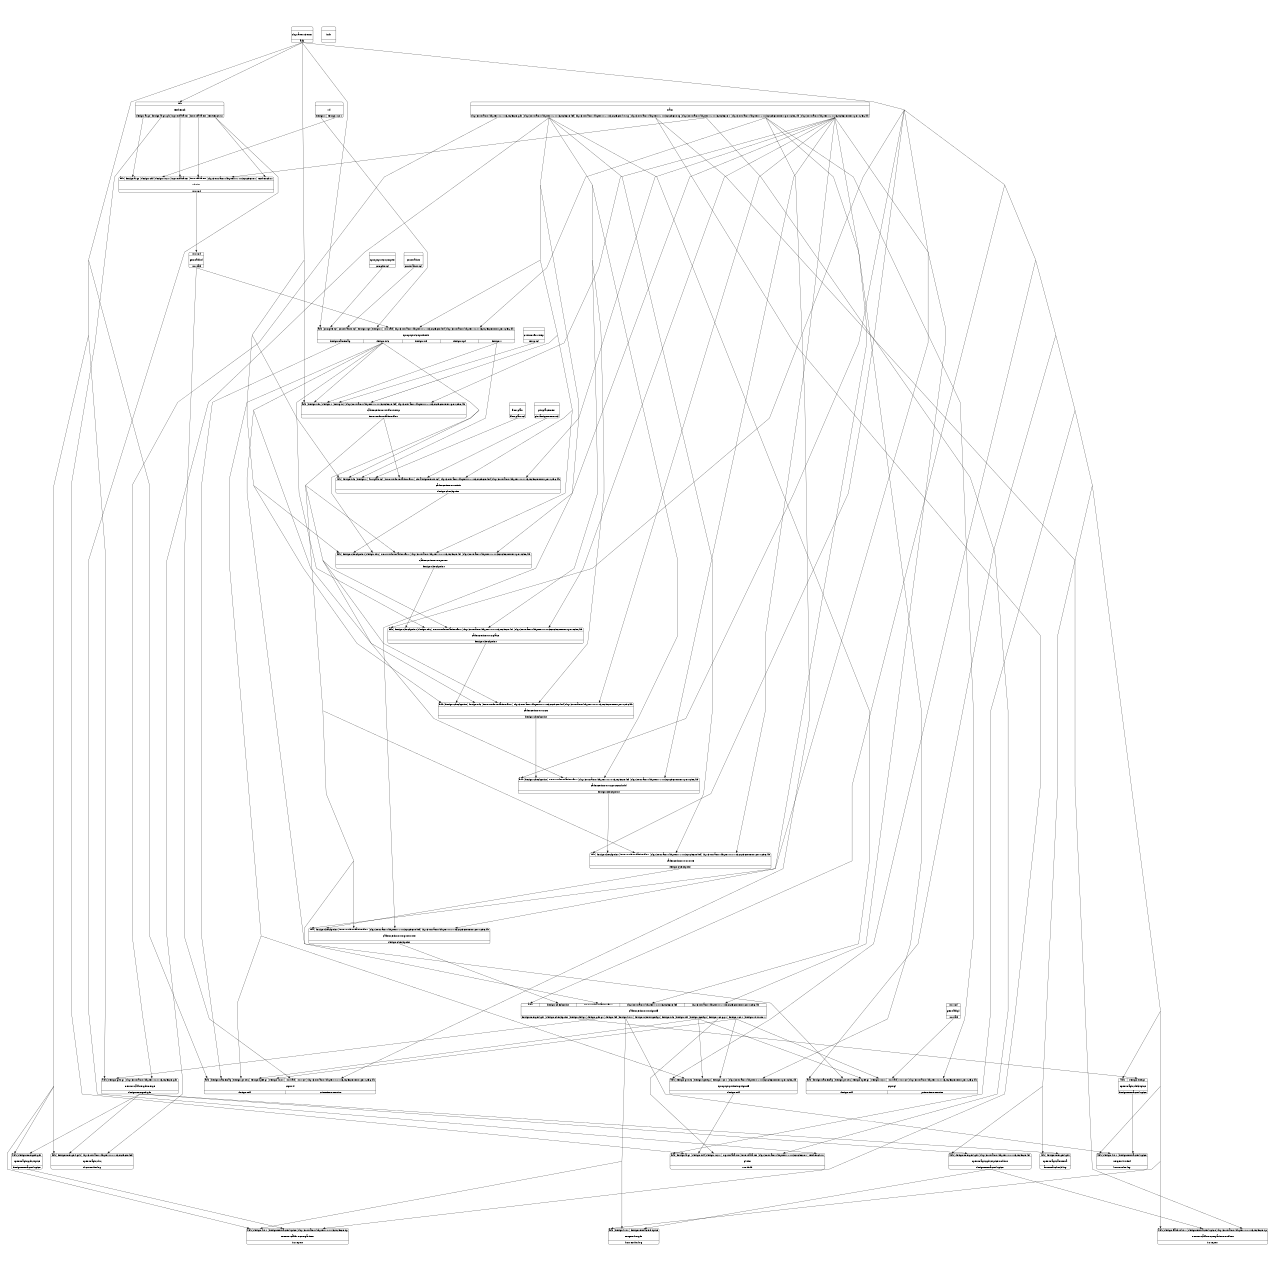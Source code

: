 digraph {
label="";
labelloc="t";
fontsize=60;
size="8.5;11";
ratio="fill";
margin=0;
pad=1;
rankdir="TB";
concentrate=true;
splines=polyline;
center=true;
nodesep=1.2;
ranksep=0.8;
cadence_innovus_cts [ fontsize=24, width=2, penwidth=2, shape=Mrecord, label="{ { <i_adk> adk | <i_design_checkpoint> design.checkpoint | <i_design_sdc> design.sdc | <i_innovus_foundation_flow> innovus-foundation-flow | <i_sky130_sram_1kbyte_1rw1r_32x256_8_lef> sky130_sram_1kbyte_1rw1r_32x256_8.lef | <i_sky130_sram_1kbyte_1rw1r_32x256_8_TT_1p8V_25C_lib> sky130_sram_1kbyte_1rw1r_32x256_8_TT_1p8V_25C.lib } | \n
cadence-innovus-cts

\n\n | { <o_design_checkpoint> design.checkpoint } }", color=black ];
cadence_innovus_flowsetup [ fontsize=24, width=2, penwidth=2, shape=Mrecord, label="{ { <i_adk> adk | <i_design_sdc> design.sdc | <i_design_v> design.v | <i_setup_tcl> setup.tcl | <i_sky130_sram_1kbyte_1rw1r_32x256_8_lef> sky130_sram_1kbyte_1rw1r_32x256_8.lef | <i_sky130_sram_1kbyte_1rw1r_32x256_8_TT_1p8V_25C_lib> sky130_sram_1kbyte_1rw1r_32x256_8_TT_1p8V_25C.lib } | \n
cadence-innovus-flowsetup

\n\n | { <o_innovus_foundation_flow> innovus-foundation-flow } }", color=black ];
cadence_innovus_init [ fontsize=24, width=2, penwidth=2, shape=Mrecord, label="{ { <i_adk> adk | <i_design_sdc> design.sdc | <i_design_v> design.v | <i_floorplan_tcl> floorplan.tcl | <i_innovus_foundation_flow> innovus-foundation-flow | <i_pin_assignments_tcl> pin-assignments.tcl | <i_sky130_sram_1kbyte_1rw1r_32x256_8_lef> sky130_sram_1kbyte_1rw1r_32x256_8.lef | <i_sky130_sram_1kbyte_1rw1r_32x256_8_TT_1p8V_25C_lib> sky130_sram_1kbyte_1rw1r_32x256_8_TT_1p8V_25C.lib } | \n
cadence-innovus-init

\n\n | { <o_design_checkpoint> design.checkpoint } }", color=black ];
cadence_innovus_place [ fontsize=24, width=2, penwidth=2, shape=Mrecord, label="{ { <i_adk> adk | <i_design_checkpoint> design.checkpoint | <i_design_sdc> design.sdc | <i_innovus_foundation_flow> innovus-foundation-flow | <i_sky130_sram_1kbyte_1rw1r_32x256_8_lef> sky130_sram_1kbyte_1rw1r_32x256_8.lef | <i_sky130_sram_1kbyte_1rw1r_32x256_8_TT_1p8V_25C_lib> sky130_sram_1kbyte_1rw1r_32x256_8_TT_1p8V_25C.lib } | \n
cadence-innovus-place

\n\n | { <o_design_checkpoint> design.checkpoint } }", color=black ];
cadence_innovus_postcts_hold [ fontsize=24, width=2, penwidth=2, shape=Mrecord, label="{ { <i_adk> adk | <i_design_checkpoint> design.checkpoint | <i_innovus_foundation_flow> innovus-foundation-flow | <i_sky130_sram_1kbyte_1rw1r_32x256_8_lef> sky130_sram_1kbyte_1rw1r_32x256_8.lef | <i_sky130_sram_1kbyte_1rw1r_32x256_8_TT_1p8V_25C_lib> sky130_sram_1kbyte_1rw1r_32x256_8_TT_1p8V_25C.lib } | \n
cadence-innovus-postcts_hold

\n\n | { <o_design_checkpoint> design.checkpoint } }", color=black ];
cadence_innovus_postroute [ fontsize=24, width=2, penwidth=2, shape=Mrecord, label="{ { <i_adk> adk | <i_design_checkpoint> design.checkpoint | <i_innovus_foundation_flow> innovus-foundation-flow | <i_sky130_sram_1kbyte_1rw1r_32x256_8_lef> sky130_sram_1kbyte_1rw1r_32x256_8.lef | <i_sky130_sram_1kbyte_1rw1r_32x256_8_TT_1p8V_25C_lib> sky130_sram_1kbyte_1rw1r_32x256_8_TT_1p8V_25C.lib } | \n
cadence-innovus-postroute

\n\n | { <o_design_checkpoint> design.checkpoint } }", color=black ];
cadence_innovus_power [ fontsize=24, width=2, penwidth=2, shape=Mrecord, label="{ { <i_adk> adk | <i_design_checkpoint> design.checkpoint | <i_design_sdc> design.sdc | <i_innovus_foundation_flow> innovus-foundation-flow | <i_sky130_sram_1kbyte_1rw1r_32x256_8_lef> sky130_sram_1kbyte_1rw1r_32x256_8.lef | <i_sky130_sram_1kbyte_1rw1r_32x256_8_TT_1p8V_25C_lib> sky130_sram_1kbyte_1rw1r_32x256_8_TT_1p8V_25C.lib } | \n
cadence-innovus-power

\n\n | { <o_design_checkpoint> design.checkpoint } }", color=black ];
cadence_innovus_route [ fontsize=24, width=2, penwidth=2, shape=Mrecord, label="{ { <i_adk> adk | <i_design_checkpoint> design.checkpoint | <i_innovus_foundation_flow> innovus-foundation-flow | <i_sky130_sram_1kbyte_1rw1r_32x256_8_lef> sky130_sram_1kbyte_1rw1r_32x256_8.lef | <i_sky130_sram_1kbyte_1rw1r_32x256_8_TT_1p8V_25C_lib> sky130_sram_1kbyte_1rw1r_32x256_8_TT_1p8V_25C.lib } | \n
cadence-innovus-route

\n\n | { <o_design_checkpoint> design.checkpoint } }", color=black ];
cadence_innovus_signoff [ fontsize=24, width=2, penwidth=2, shape=Mrecord, label="{ { <i_adk> adk | <i_design_checkpoint> design.checkpoint | <i_innovus_foundation_flow> innovus-foundation-flow | <i_sky130_sram_1kbyte_1rw1r_32x256_8_lef> sky130_sram_1kbyte_1rw1r_32x256_8.lef | <i_sky130_sram_1kbyte_1rw1r_32x256_8_TT_1p8V_25C_lib> sky130_sram_1kbyte_1rw1r_32x256_8_TT_1p8V_25C.lib } | \n
cadence-innovus-signoff

\n\n | { <o_design_merged_gds> design-merged.gds | <o_design_checkpoint> design.checkpoint | <o_design_def_gz> design.def.gz | <o_design_gds_gz> design.gds.gz | <o_design_lef> design.lef | <o_design_lvs_v> design.lvs.v | <o_design_rcbest_spef_gz> design.rcbest.spef.gz | <o_design_sdc> design.sdc | <o_design_sdf> design.sdf | <o_design_spef_gz> design.spef.gz | <o_design_vcs_pg_v> design.vcs.pg.v | <o_design_vcs_v> design.vcs.v | <o_design_virtuoso_v> design.virtuoso.v } }", color=black ];
constraints [ fontsize=24, width=2, penwidth=2, shape=Mrecord, label="{ {  } | \n
constraints

\n\n | { <o_constraints_tcl> constraints.tcl } }", color=black ];
custom_flowstep [ fontsize=24, width=2, penwidth=2, shape=Mrecord, label="{ {  } | \n
custom-flowstep

\n\n | { <o_setup_tcl> setup.tcl } }", color=black ];
floorplan [ fontsize=24, width=2, penwidth=2, shape=Mrecord, label="{ {  } | \n
floorplan

\n\n | { <o_floorplan_tcl> floorplan.tcl } }", color=black ];
gen_saif_gl [ fontsize=24, width=2, penwidth=2, shape=Mrecord, label="{ { <i_run_vcd> run.vcd } | \n
gen-saif-gl

\n\n | { <o_run_saif> run.saif } }", color=black ];
gen_saif_rtl [ fontsize=24, width=2, penwidth=2, shape=Mrecord, label="{ { <i_run_vcd> run.vcd } | \n
gen-saif-rtl

\n\n | { <o_run_saif> run.saif } }", color=black ];
gl_sim [ fontsize=24, width=2, penwidth=2, shape=Mrecord, label="{ { <i_adk> adk | <i_design_args> design.args | <i_design_sdf> design.sdf | <i_design_vcs_v> design.vcs.v | <i_input_data_txt> input_data.txt | <i_instr_data_txt> instr_data.txt | <i_sky130_sram_1kbyte_1rw1r_32x256_8_v> sky130_sram_1kbyte_1rw1r_32x256_8.v | <i_testbench_sv> testbench.sv } | \n
gl-sim

\n\n | { <o_run_fsdb> run.fsdb } }", color=black ];
info [ fontsize=24, width=2, penwidth=2, shape=Mrecord, label="{ {  } | \n
info

\n\n | {  } }", color=black ];
mentor_calibre_comparison [ fontsize=24, width=2, penwidth=2, shape=Mrecord, label="{ { <i_adk> adk | <i_design_lvs_v> design.lvs.v | <i_design_extracted_spice> design_extracted.spice | <i_sky130_sram_1kbyte_1rw1r_32x256_8_sp> sky130_sram_1kbyte_1rw1r_32x256_8.sp } | \n
mentor-calibre-comparison

\n\n | { <o_lvs_report> lvs.report } }", color=black ];
mentor_calibre_comparison_nobbox [ fontsize=24, width=2, penwidth=2, shape=Mrecord, label="{ { <i_adk> adk | <i_design_flatbuslvs_v> design.flatbuslvs.v | <i_design_extracted_spice> design_extracted.spice | <i_sky130_sram_1kbyte_1rw1r_32x256_8_sp> sky130_sram_1kbyte_1rw1r_32x256_8.sp } | \n
mentor-calibre-comparison-nobbox

\n\n | { <o_lvs_report> lvs.report } }", color=black ];
mentor_calibre_gdsmerge [ fontsize=24, width=2, penwidth=2, shape=Mrecord, label="{ { <i_adk> adk | <i_design_gds_gz> design.gds.gz | <i_sky130_sram_1kbyte_1rw1r_32x256_8_gds> sky130_sram_1kbyte_1rw1r_32x256_8.gds } | \n
mentor-calibre-gdsmerge

\n\n | { <o_design_merged_gds> design_merged.gds } }", color=black ];
netgen_lvs_def [ fontsize=24, width=2, penwidth=2, shape=Mrecord, label="{ { <i_adk> adk | <i_design_lvs_v> design.lvs.v | <i_design_extracted_spice> design_extracted.spice } | \n
netgen-lvs-def

\n\n | { <o_lvs_results_log> lvs_results.log } }", color=black ];
netgen_lvs_gds [ fontsize=24, width=2, penwidth=2, shape=Mrecord, label="{ { <i_adk> adk | <i_design_lvs_v> design.lvs.v | <i_design_extracted_spice> design_extracted.spice } | \n
netgen-lvs-gds

\n\n | { <o_lvs_results_log> lvs_results.log } }", color=black ];
open_magic_antenna [ fontsize=24, width=2, penwidth=2, shape=Mrecord, label="{ { <i_adk> adk | <i_design_merged_gds> design_merged.gds } | \n
open-magic-antenna

\n\n | { <o_antenna_check_log> antenna_check.log } }", color=black ];
open_magic_def2spice [ fontsize=24, width=2, penwidth=2, shape=Mrecord, label="{ { <i_adk> adk | <i_design_def_gz> design.def.gz } | \n
open-magic-def2spice

\n\n | { <o_design_extracted_spice> design_extracted.spice } }", color=black ];
open_magic_drc [ fontsize=24, width=2, penwidth=2, shape=Mrecord, label="{ { <i_adk> adk | <i_design_merged_gds> design_merged.gds | <i_sky130_sram_1kbyte_1rw1r_32x256_8_lef> sky130_sram_1kbyte_1rw1r_32x256_8.lef } | \n
open-magic-drc

\n\n | { <o_drc_results_log> drc_results.log } }", color=black ];
open_magic_gds2spice [ fontsize=24, width=2, penwidth=2, shape=Mrecord, label="{ { <i_adk> adk | <i_design_merged_gds> design_merged.gds } | \n
open-magic-gds2spice

\n\n | { <o_design_extracted_spice> design_extracted.spice } }", color=black ];
open_magic_gds2spice_nobbox [ fontsize=24, width=2, penwidth=2, shape=Mrecord, label="{ { <i_adk> adk | <i_design_merged_gds> design_merged.gds | <i_sky130_sram_1kbyte_1rw1r_32x256_8_lef> sky130_sram_1kbyte_1rw1r_32x256_8.lef } | \n
open-magic-gds2spice-nobbox

\n\n | { <o_design_extracted_spice> design_extracted.spice } }", color=black ];
pin_placement [ fontsize=24, width=2, penwidth=2, shape=Mrecord, label="{ {  } | \n
pin-placement

\n\n | { <o_pin_assignments_tcl> pin-assignments.tcl } }", color=black ];
ptpx_gl [ fontsize=24, width=2, penwidth=2, shape=Mrecord, label="{ { <i_adk> adk | <i_design_namemap> design.namemap | <i_design_pt_sdc> design.pt.sdc | <i_design_spef_gz> design.spef.gz | <i_design_vcs_v> design.vcs.v | <i_run_saif> run.saif | <i_run_vcd> run.vcd | <i_sky130_sram_1kbyte_1rw1r_32x256_8_TT_1p8V_25C_db> sky130_sram_1kbyte_1rw1r_32x256_8_TT_1p8V_25C.db } | \n
ptpx-gl

\n\n | { <o_design_sdf> design.sdf | <o_primetime_session> primetime.session } }", color=black ];
ptpx_rtl [ fontsize=24, width=2, penwidth=2, shape=Mrecord, label="{ { <i_adk> adk | <i_design_namemap> design.namemap | <i_design_pt_sdc> design.pt.sdc | <i_design_spef_gz> design.spef.gz | <i_design_vcs_v> design.vcs.v | <i_run_saif> run.saif | <i_run_vcd> run.vcd | <i_sky130_sram_1kbyte_1rw1r_32x256_8_TT_1p8V_25C_db> sky130_sram_1kbyte_1rw1r_32x256_8_TT_1p8V_25C.db } | \n
ptpx-rtl

\n\n | { <o_design_sdf> design.sdf | <o_primetime_session> primetime.session } }", color=black ];
rtl [ fontsize=24, width=2, penwidth=2, shape=Mrecord, label="{ {  } | \n
rtl

\n\n | { <o_design_v> design.v | <o_design_vcs_v> design.vcs.v } }", color=black ];
rtl_sim [ fontsize=24, width=2, penwidth=2, shape=Mrecord, label="{ { <i_adk> adk | <i_design_args> design.args | <i_design_sdf> design.sdf | <i_design_vcs_v> design.vcs.v | <i_input_data_txt> input_data.txt | <i_instr_data_txt> instr_data.txt | <i_sky130_sram_1kbyte_1rw1r_32x256_8_v> sky130_sram_1kbyte_1rw1r_32x256_8.v | <i_testbench_sv> testbench.sv } | \n
rtl-sim

\n\n | { <o_run_vcd> run.vcd } }", color=black ];
skywater_130nm [ fontsize=24, width=2, penwidth=2, shape=Mrecord, label="{ {  } | \n
skywater-130nm

\n\n | { <o_adk> adk } }", color=black ];
sram [ fontsize=24, width=2, penwidth=2, shape=Mrecord, label="{ {  } | \n
sram

\n\n | { <o_sky130_sram_1kbyte_1rw1r_32x256_8_gds> sky130_sram_1kbyte_1rw1r_32x256_8.gds | <o_sky130_sram_1kbyte_1rw1r_32x256_8_lef> sky130_sram_1kbyte_1rw1r_32x256_8.lef | <o_sky130_sram_1kbyte_1rw1r_32x256_8_lvs_sp> sky130_sram_1kbyte_1rw1r_32x256_8.lvs.sp | <o_sky130_sram_1kbyte_1rw1r_32x256_8_sp> sky130_sram_1kbyte_1rw1r_32x256_8.sp | <o_sky130_sram_1kbyte_1rw1r_32x256_8_v> sky130_sram_1kbyte_1rw1r_32x256_8.v | <o_sky130_sram_1kbyte_1rw1r_32x256_8_TT_1p8V_25C_db> sky130_sram_1kbyte_1rw1r_32x256_8_TT_1p8V_25C.db | <o_sky130_sram_1kbyte_1rw1r_32x256_8_TT_1p8V_25C_lib> sky130_sram_1kbyte_1rw1r_32x256_8_TT_1p8V_25C.lib } }", color=black ];
synopsys_dc_compile [ fontsize=24, width=2, penwidth=2, shape=Mrecord, label="{ {  } | \n
synopsys-dc-compile

\n\n | { <o_compile_tcl> compile.tcl } }", color=black ];
synopsys_dc_synthesis [ fontsize=24, width=2, penwidth=2, shape=Mrecord, label="{ { <i_adk> adk | <i_compile_tcl> compile.tcl | <i_constraints_tcl> constraints.tcl | <i_design_upf> design.upf | <i_design_v> design.v | <i_run_saif> run.saif | <i_sky130_sram_1kbyte_1rw1r_32x256_8_lef> sky130_sram_1kbyte_1rw1r_32x256_8.lef | <i_sky130_sram_1kbyte_1rw1r_32x256_8_TT_1p8V_25C_db> sky130_sram_1kbyte_1rw1r_32x256_8_TT_1p8V_25C.db } | \n
synopsys-dc-synthesis

\n\n | { <o_design_namemap> design.namemap | <o_design_sdc> design.sdc | <o_design_svf> design.svf | <o_design_upf> design.upf | <o_design_v> design.v } }", color=black ];
synopsys_pt_timing_signoff [ fontsize=24, width=2, penwidth=2, shape=Mrecord, label="{ { <i_adk> adk | <i_design_pt_sdc> design.pt.sdc | <i_design_spef_gz> design.spef.gz | <i_design_vcs_v> design.vcs.v | <i_sky130_sram_1kbyte_1rw1r_32x256_8_TT_1p8V_25C_db> sky130_sram_1kbyte_1rw1r_32x256_8_TT_1p8V_25C.db } | \n
synopsys-pt-timing-signoff

\n\n | { <o_design_sdf> design.sdf } }", color=black ];
testbench [ fontsize=24, width=2, penwidth=2, shape=Mrecord, label="{ { <i_adk> adk } | \n
testbench

\n\n | { <o_design_args> design.args | <o_design_args_gls> design.args.gls | <o_input_data_txt> input_data.txt | <o_instr_data_txt> instr_data.txt | <o_testbench_sv> testbench.sv } }", color=black ];
skywater_130nm:o_adk:s -> cadence_innovus_cts:i_adk:n [ arrowsize=2, penwidth=2 ];
cadence_innovus_place:o_design_checkpoint:s -> cadence_innovus_cts:i_design_checkpoint:n [ arrowsize=2, penwidth=2 ];
synopsys_dc_synthesis:o_design_sdc:s -> cadence_innovus_cts:i_design_sdc:n [ arrowsize=2, penwidth=2 ];
cadence_innovus_flowsetup:o_innovus_foundation_flow:s -> cadence_innovus_cts:i_innovus_foundation_flow:n [ arrowsize=2, penwidth=2 ];
sram:o_sky130_sram_1kbyte_1rw1r_32x256_8_lef:s -> cadence_innovus_cts:i_sky130_sram_1kbyte_1rw1r_32x256_8_lef:n [ arrowsize=2, penwidth=2 ];
sram:o_sky130_sram_1kbyte_1rw1r_32x256_8_TT_1p8V_25C_lib:s -> cadence_innovus_cts:i_sky130_sram_1kbyte_1rw1r_32x256_8_TT_1p8V_25C_lib:n [ arrowsize=2, penwidth=2 ];
skywater_130nm:o_adk:s -> cadence_innovus_flowsetup:i_adk:n [ arrowsize=2, penwidth=2 ];
synopsys_dc_synthesis:o_design_sdc:s -> cadence_innovus_flowsetup:i_design_sdc:n [ arrowsize=2, penwidth=2 ];
synopsys_dc_synthesis:o_design_v:s -> cadence_innovus_flowsetup:i_design_v:n [ arrowsize=2, penwidth=2 ];
custom_flowstep:o_setup_tcl:s -> cadence_innovus_flowsetup:i_setup_tcl:n [ arrowsize=2, penwidth=2 ];
sram:o_sky130_sram_1kbyte_1rw1r_32x256_8_lef:s -> cadence_innovus_flowsetup:i_sky130_sram_1kbyte_1rw1r_32x256_8_lef:n [ arrowsize=2, penwidth=2 ];
sram:o_sky130_sram_1kbyte_1rw1r_32x256_8_TT_1p8V_25C_lib:s -> cadence_innovus_flowsetup:i_sky130_sram_1kbyte_1rw1r_32x256_8_TT_1p8V_25C_lib:n [ arrowsize=2, penwidth=2 ];
skywater_130nm:o_adk:s -> cadence_innovus_init:i_adk:n [ arrowsize=2, penwidth=2 ];
synopsys_dc_synthesis:o_design_sdc:s -> cadence_innovus_init:i_design_sdc:n [ arrowsize=2, penwidth=2 ];
synopsys_dc_synthesis:o_design_v:s -> cadence_innovus_init:i_design_v:n [ arrowsize=2, penwidth=2 ];
floorplan:o_floorplan_tcl:s -> cadence_innovus_init:i_floorplan_tcl:n [ arrowsize=2, penwidth=2 ];
cadence_innovus_flowsetup:o_innovus_foundation_flow:s -> cadence_innovus_init:i_innovus_foundation_flow:n [ arrowsize=2, penwidth=2 ];
pin_placement:o_pin_assignments_tcl:s -> cadence_innovus_init:i_pin_assignments_tcl:n [ arrowsize=2, penwidth=2 ];
sram:o_sky130_sram_1kbyte_1rw1r_32x256_8_lef:s -> cadence_innovus_init:i_sky130_sram_1kbyte_1rw1r_32x256_8_lef:n [ arrowsize=2, penwidth=2 ];
sram:o_sky130_sram_1kbyte_1rw1r_32x256_8_TT_1p8V_25C_lib:s -> cadence_innovus_init:i_sky130_sram_1kbyte_1rw1r_32x256_8_TT_1p8V_25C_lib:n [ arrowsize=2, penwidth=2 ];
skywater_130nm:o_adk:s -> cadence_innovus_place:i_adk:n [ arrowsize=2, penwidth=2 ];
cadence_innovus_power:o_design_checkpoint:s -> cadence_innovus_place:i_design_checkpoint:n [ arrowsize=2, penwidth=2 ];
synopsys_dc_synthesis:o_design_sdc:s -> cadence_innovus_place:i_design_sdc:n [ arrowsize=2, penwidth=2 ];
cadence_innovus_flowsetup:o_innovus_foundation_flow:s -> cadence_innovus_place:i_innovus_foundation_flow:n [ arrowsize=2, penwidth=2 ];
sram:o_sky130_sram_1kbyte_1rw1r_32x256_8_lef:s -> cadence_innovus_place:i_sky130_sram_1kbyte_1rw1r_32x256_8_lef:n [ arrowsize=2, penwidth=2 ];
sram:o_sky130_sram_1kbyte_1rw1r_32x256_8_TT_1p8V_25C_lib:s -> cadence_innovus_place:i_sky130_sram_1kbyte_1rw1r_32x256_8_TT_1p8V_25C_lib:n [ arrowsize=2, penwidth=2 ];
skywater_130nm:o_adk:s -> cadence_innovus_postcts_hold:i_adk:n [ arrowsize=2, penwidth=2 ];
cadence_innovus_cts:o_design_checkpoint:s -> cadence_innovus_postcts_hold:i_design_checkpoint:n [ arrowsize=2, penwidth=2 ];
cadence_innovus_flowsetup:o_innovus_foundation_flow:s -> cadence_innovus_postcts_hold:i_innovus_foundation_flow:n [ arrowsize=2, penwidth=2 ];
sram:o_sky130_sram_1kbyte_1rw1r_32x256_8_lef:s -> cadence_innovus_postcts_hold:i_sky130_sram_1kbyte_1rw1r_32x256_8_lef:n [ arrowsize=2, penwidth=2 ];
sram:o_sky130_sram_1kbyte_1rw1r_32x256_8_TT_1p8V_25C_lib:s -> cadence_innovus_postcts_hold:i_sky130_sram_1kbyte_1rw1r_32x256_8_TT_1p8V_25C_lib:n [ arrowsize=2, penwidth=2 ];
skywater_130nm:o_adk:s -> cadence_innovus_postroute:i_adk:n [ arrowsize=2, penwidth=2 ];
cadence_innovus_route:o_design_checkpoint:s -> cadence_innovus_postroute:i_design_checkpoint:n [ arrowsize=2, penwidth=2 ];
cadence_innovus_flowsetup:o_innovus_foundation_flow:s -> cadence_innovus_postroute:i_innovus_foundation_flow:n [ arrowsize=2, penwidth=2 ];
sram:o_sky130_sram_1kbyte_1rw1r_32x256_8_lef:s -> cadence_innovus_postroute:i_sky130_sram_1kbyte_1rw1r_32x256_8_lef:n [ arrowsize=2, penwidth=2 ];
sram:o_sky130_sram_1kbyte_1rw1r_32x256_8_TT_1p8V_25C_lib:s -> cadence_innovus_postroute:i_sky130_sram_1kbyte_1rw1r_32x256_8_TT_1p8V_25C_lib:n [ arrowsize=2, penwidth=2 ];
skywater_130nm:o_adk:s -> cadence_innovus_power:i_adk:n [ arrowsize=2, penwidth=2 ];
cadence_innovus_init:o_design_checkpoint:s -> cadence_innovus_power:i_design_checkpoint:n [ arrowsize=2, penwidth=2 ];
synopsys_dc_synthesis:o_design_sdc:s -> cadence_innovus_power:i_design_sdc:n [ arrowsize=2, penwidth=2 ];
cadence_innovus_flowsetup:o_innovus_foundation_flow:s -> cadence_innovus_power:i_innovus_foundation_flow:n [ arrowsize=2, penwidth=2 ];
sram:o_sky130_sram_1kbyte_1rw1r_32x256_8_lef:s -> cadence_innovus_power:i_sky130_sram_1kbyte_1rw1r_32x256_8_lef:n [ arrowsize=2, penwidth=2 ];
sram:o_sky130_sram_1kbyte_1rw1r_32x256_8_TT_1p8V_25C_lib:s -> cadence_innovus_power:i_sky130_sram_1kbyte_1rw1r_32x256_8_TT_1p8V_25C_lib:n [ arrowsize=2, penwidth=2 ];
skywater_130nm:o_adk:s -> cadence_innovus_route:i_adk:n [ arrowsize=2, penwidth=2 ];
cadence_innovus_postcts_hold:o_design_checkpoint:s -> cadence_innovus_route:i_design_checkpoint:n [ arrowsize=2, penwidth=2 ];
cadence_innovus_flowsetup:o_innovus_foundation_flow:s -> cadence_innovus_route:i_innovus_foundation_flow:n [ arrowsize=2, penwidth=2 ];
sram:o_sky130_sram_1kbyte_1rw1r_32x256_8_lef:s -> cadence_innovus_route:i_sky130_sram_1kbyte_1rw1r_32x256_8_lef:n [ arrowsize=2, penwidth=2 ];
sram:o_sky130_sram_1kbyte_1rw1r_32x256_8_TT_1p8V_25C_lib:s -> cadence_innovus_route:i_sky130_sram_1kbyte_1rw1r_32x256_8_TT_1p8V_25C_lib:n [ arrowsize=2, penwidth=2 ];
skywater_130nm:o_adk:s -> cadence_innovus_signoff:i_adk:n [ arrowsize=2, penwidth=2 ];
cadence_innovus_postroute:o_design_checkpoint:s -> cadence_innovus_signoff:i_design_checkpoint:n [ arrowsize=2, penwidth=2 ];
cadence_innovus_flowsetup:o_innovus_foundation_flow:s -> cadence_innovus_signoff:i_innovus_foundation_flow:n [ arrowsize=2, penwidth=2 ];
sram:o_sky130_sram_1kbyte_1rw1r_32x256_8_lef:s -> cadence_innovus_signoff:i_sky130_sram_1kbyte_1rw1r_32x256_8_lef:n [ arrowsize=2, penwidth=2 ];
sram:o_sky130_sram_1kbyte_1rw1r_32x256_8_TT_1p8V_25C_lib:s -> cadence_innovus_signoff:i_sky130_sram_1kbyte_1rw1r_32x256_8_TT_1p8V_25C_lib:n [ arrowsize=2, penwidth=2 ];
rtl_sim:o_run_vcd:s -> gen_saif_rtl:i_run_vcd:n [ arrowsize=2, penwidth=2 ];
skywater_130nm:o_adk:s -> gl_sim:i_adk:n [ arrowsize=2, penwidth=2 ];
testbench:o_design_args_gls:s -> gl_sim:i_design_args:n [ arrowsize=2, penwidth=2 ];
synopsys_pt_timing_signoff:o_design_sdf:s -> gl_sim:i_design_sdf:n [ arrowsize=2, penwidth=2 ];
cadence_innovus_signoff:o_design_vcs_pg_v:s -> gl_sim:i_design_vcs_v:n [ arrowsize=2, penwidth=2 ];
sram:o_sky130_sram_1kbyte_1rw1r_32x256_8_v:s -> gl_sim:i_sky130_sram_1kbyte_1rw1r_32x256_8_v:n [ arrowsize=2, penwidth=2 ];
testbench:o_testbench_sv:s -> gl_sim:i_testbench_sv:n [ arrowsize=2, penwidth=2 ];
skywater_130nm:o_adk:s -> mentor_calibre_comparison:i_adk:n [ arrowsize=2, penwidth=2 ];
cadence_innovus_signoff:o_design_lvs_v:s -> mentor_calibre_comparison:i_design_lvs_v:n [ arrowsize=2, penwidth=2 ];
open_magic_gds2spice:o_design_extracted_spice:s -> mentor_calibre_comparison:i_design_extracted_spice:n [ arrowsize=2, penwidth=2 ];
sram:o_sky130_sram_1kbyte_1rw1r_32x256_8_sp:s -> mentor_calibre_comparison:i_sky130_sram_1kbyte_1rw1r_32x256_8_sp:n [ arrowsize=2, penwidth=2 ];
skywater_130nm:o_adk:s -> mentor_calibre_comparison_nobbox:i_adk:n [ arrowsize=2, penwidth=2 ];
open_magic_gds2spice_nobbox:o_design_extracted_spice:s -> mentor_calibre_comparison_nobbox:i_design_extracted_spice:n [ arrowsize=2, penwidth=2 ];
sram:o_sky130_sram_1kbyte_1rw1r_32x256_8_sp:s -> mentor_calibre_comparison_nobbox:i_sky130_sram_1kbyte_1rw1r_32x256_8_sp:n [ arrowsize=2, penwidth=2 ];
skywater_130nm:o_adk:s -> mentor_calibre_gdsmerge:i_adk:n [ arrowsize=2, penwidth=2 ];
cadence_innovus_signoff:o_design_gds_gz:s -> mentor_calibre_gdsmerge:i_design_gds_gz:n [ arrowsize=2, penwidth=2 ];
sram:o_sky130_sram_1kbyte_1rw1r_32x256_8_gds:s -> mentor_calibre_gdsmerge:i_sky130_sram_1kbyte_1rw1r_32x256_8_gds:n [ arrowsize=2, penwidth=2 ];
skywater_130nm:o_adk:s -> netgen_lvs_def:i_adk:n [ arrowsize=2, penwidth=2 ];
cadence_innovus_signoff:o_design_lvs_v:s -> netgen_lvs_def:i_design_lvs_v:n [ arrowsize=2, penwidth=2 ];
open_magic_def2spice:o_design_extracted_spice:s -> netgen_lvs_def:i_design_extracted_spice:n [ arrowsize=2, penwidth=2 ];
skywater_130nm:o_adk:s -> netgen_lvs_gds:i_adk:n [ arrowsize=2, penwidth=2 ];
cadence_innovus_signoff:o_design_lvs_v:s -> netgen_lvs_gds:i_design_lvs_v:n [ arrowsize=2, penwidth=2 ];
open_magic_gds2spice_nobbox:o_design_extracted_spice:s -> netgen_lvs_gds:i_design_extracted_spice:n [ arrowsize=2, penwidth=2 ];
skywater_130nm:o_adk:s -> open_magic_antenna:i_adk:n [ arrowsize=2, penwidth=2 ];
mentor_calibre_gdsmerge:o_design_merged_gds:s -> open_magic_antenna:i_design_merged_gds:n [ arrowsize=2, penwidth=2 ];
skywater_130nm:o_adk:s -> open_magic_def2spice:i_adk:n [ arrowsize=2, penwidth=2 ];
cadence_innovus_signoff:o_design_def_gz:s -> open_magic_def2spice:i_design_def_gz:n [ arrowsize=2, penwidth=2 ];
skywater_130nm:o_adk:s -> open_magic_drc:i_adk:n [ arrowsize=2, penwidth=2 ];
mentor_calibre_gdsmerge:o_design_merged_gds:s -> open_magic_drc:i_design_merged_gds:n [ arrowsize=2, penwidth=2 ];
sram:o_sky130_sram_1kbyte_1rw1r_32x256_8_lef:s -> open_magic_drc:i_sky130_sram_1kbyte_1rw1r_32x256_8_lef:n [ arrowsize=2, penwidth=2 ];
skywater_130nm:o_adk:s -> open_magic_gds2spice:i_adk:n [ arrowsize=2, penwidth=2 ];
mentor_calibre_gdsmerge:o_design_merged_gds:s -> open_magic_gds2spice:i_design_merged_gds:n [ arrowsize=2, penwidth=2 ];
skywater_130nm:o_adk:s -> open_magic_gds2spice_nobbox:i_adk:n [ arrowsize=2, penwidth=2 ];
mentor_calibre_gdsmerge:o_design_merged_gds:s -> open_magic_gds2spice_nobbox:i_design_merged_gds:n [ arrowsize=2, penwidth=2 ];
skywater_130nm:o_adk:s -> ptpx_gl:i_adk:n [ arrowsize=2, penwidth=2 ];
synopsys_dc_synthesis:o_design_sdc:s -> ptpx_gl:i_design_pt_sdc:n [ arrowsize=2, penwidth=2 ];
cadence_innovus_signoff:o_design_spef_gz:s -> ptpx_gl:i_design_spef_gz:n [ arrowsize=2, penwidth=2 ];
cadence_innovus_signoff:o_design_vcs_v:s -> ptpx_gl:i_design_vcs_v:n [ arrowsize=2, penwidth=2 ];
gen_saif_gl:o_run_saif:s -> ptpx_gl:i_run_saif:n [ arrowsize=2, penwidth=2 ];
sram:o_sky130_sram_1kbyte_1rw1r_32x256_8_TT_1p8V_25C_db:s -> ptpx_gl:i_sky130_sram_1kbyte_1rw1r_32x256_8_TT_1p8V_25C_db:n [ arrowsize=2, penwidth=2 ];
skywater_130nm:o_adk:s -> ptpx_rtl:i_adk:n [ arrowsize=2, penwidth=2 ];
synopsys_dc_synthesis:o_design_namemap:s -> ptpx_rtl:i_design_namemap:n [ arrowsize=2, penwidth=2 ];
synopsys_dc_synthesis:o_design_sdc:s -> ptpx_rtl:i_design_pt_sdc:n [ arrowsize=2, penwidth=2 ];
cadence_innovus_signoff:o_design_spef_gz:s -> ptpx_rtl:i_design_spef_gz:n [ arrowsize=2, penwidth=2 ];
cadence_innovus_signoff:o_design_vcs_v:s -> ptpx_rtl:i_design_vcs_v:n [ arrowsize=2, penwidth=2 ];
gen_saif_rtl:o_run_saif:s -> ptpx_rtl:i_run_saif:n [ arrowsize=2, penwidth=2 ];
sram:o_sky130_sram_1kbyte_1rw1r_32x256_8_TT_1p8V_25C_db:s -> ptpx_rtl:i_sky130_sram_1kbyte_1rw1r_32x256_8_TT_1p8V_25C_db:n [ arrowsize=2, penwidth=2 ];
testbench:o_design_args:s -> rtl_sim:i_design_args:n [ arrowsize=2, penwidth=2 ];
rtl:o_design_vcs_v:s -> rtl_sim:i_design_vcs_v:n [ arrowsize=2, penwidth=2 ];
testbench:o_input_data_txt:s -> rtl_sim:i_input_data_txt:n [ arrowsize=2, penwidth=2 ];
testbench:o_instr_data_txt:s -> rtl_sim:i_instr_data_txt:n [ arrowsize=2, penwidth=2 ];
sram:o_sky130_sram_1kbyte_1rw1r_32x256_8_v:s -> rtl_sim:i_sky130_sram_1kbyte_1rw1r_32x256_8_v:n [ arrowsize=2, penwidth=2 ];
testbench:o_testbench_sv:s -> rtl_sim:i_testbench_sv:n [ arrowsize=2, penwidth=2 ];
skywater_130nm:o_adk:s -> synopsys_dc_synthesis:i_adk:n [ arrowsize=2, penwidth=2 ];
synopsys_dc_compile:o_compile_tcl:s -> synopsys_dc_synthesis:i_compile_tcl:n [ arrowsize=2, penwidth=2 ];
constraints:o_constraints_tcl:s -> synopsys_dc_synthesis:i_constraints_tcl:n [ arrowsize=2, penwidth=2 ];
rtl:o_design_v:s -> synopsys_dc_synthesis:i_design_v:n [ arrowsize=2, penwidth=2 ];
gen_saif_rtl:o_run_saif:s -> synopsys_dc_synthesis:i_run_saif:n [ arrowsize=2, penwidth=2 ];
sram:o_sky130_sram_1kbyte_1rw1r_32x256_8_lef:s -> synopsys_dc_synthesis:i_sky130_sram_1kbyte_1rw1r_32x256_8_lef:n [ arrowsize=2, penwidth=2 ];
sram:o_sky130_sram_1kbyte_1rw1r_32x256_8_TT_1p8V_25C_db:s -> synopsys_dc_synthesis:i_sky130_sram_1kbyte_1rw1r_32x256_8_TT_1p8V_25C_db:n [ arrowsize=2, penwidth=2 ];
skywater_130nm:o_adk:s -> synopsys_pt_timing_signoff:i_adk:n [ arrowsize=2, penwidth=2 ];
synopsys_dc_synthesis:o_design_sdc:s -> synopsys_pt_timing_signoff:i_design_pt_sdc:n [ arrowsize=2, penwidth=2 ];
cadence_innovus_signoff:o_design_spef_gz:s -> synopsys_pt_timing_signoff:i_design_spef_gz:n [ arrowsize=2, penwidth=2 ];
cadence_innovus_signoff:o_design_vcs_v:s -> synopsys_pt_timing_signoff:i_design_vcs_v:n [ arrowsize=2, penwidth=2 ];
sram:o_sky130_sram_1kbyte_1rw1r_32x256_8_TT_1p8V_25C_db:s -> synopsys_pt_timing_signoff:i_sky130_sram_1kbyte_1rw1r_32x256_8_TT_1p8V_25C_db:n [ arrowsize=2, penwidth=2 ];
skywater_130nm:o_adk:s -> testbench:i_adk:n [ arrowsize=2, penwidth=2 ];
}